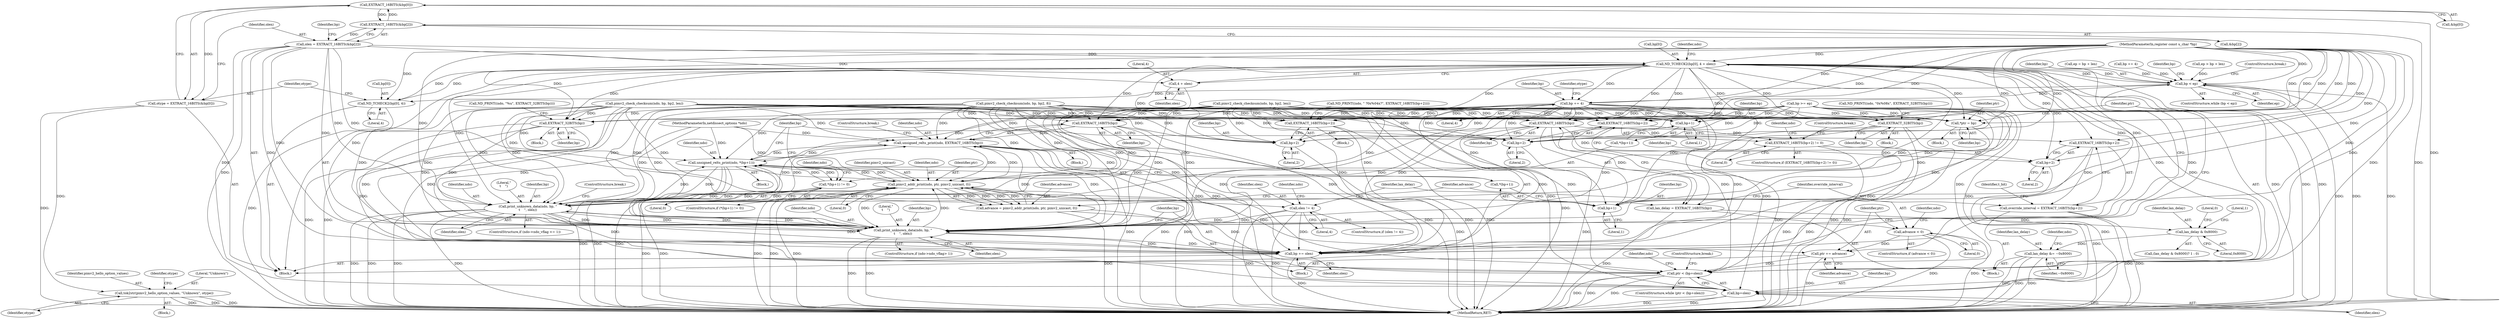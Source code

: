 digraph "0_tcpdump_6fca58f5f9c96749a575f52e20598ad43f5bdf30@pointer" {
"1000281" [label="(Call,EXTRACT_16BITS(&bp[0]))"];
"1000288" [label="(Call,EXTRACT_16BITS(&bp[2]))"];
"1000281" [label="(Call,EXTRACT_16BITS(&bp[0]))"];
"1000279" [label="(Call,otype = EXTRACT_16BITS(&bp[0]))"];
"1000306" [label="(Call,tok2str(pimv2_hello_option_values, \"Unknown\", otype))"];
"1000286" [label="(Call,olen = EXTRACT_16BITS(&bp[2]))"];
"1000293" [label="(Call,ND_TCHECK2(bp[0], 4 + olen))"];
"1000270" [label="(Call,bp < ep)"];
"1000274" [label="(Call,ND_TCHECK2(bp[0], 4))"];
"1000313" [label="(Call,bp += 4)"];
"1000322" [label="(Call,EXTRACT_16BITS(bp))"];
"1000320" [label="(Call,unsigned_relts_print(ndo, EXTRACT_16BITS(bp)))"];
"1000432" [label="(Call,unsigned_relts_print(ndo, *(bp+1)))"];
"1000421" [label="(Call,*(bp+1) != 0)"];
"1000484" [label="(Call,pimv2_addr_print(ndo, ptr, pimv2_unicast, 0))"];
"1000482" [label="(Call,advance = pimv2_addr_print(ndo, ptr, pimv2_unicast, 0))"];
"1000490" [label="(Call,advance < 0)"];
"1000499" [label="(Call,ptr += advance)"];
"1000472" [label="(Call,ptr < (bp+olen))"];
"1000510" [label="(Call,print_unknown_data(ndo, bp, \"\n\t    \", olen))"];
"1000522" [label="(Call,print_unknown_data(ndo, bp, \"\n\t    \", olen))"];
"1000527" [label="(Call,bp += olen)"];
"1000344" [label="(Call,EXTRACT_16BITS(bp))"];
"1000342" [label="(Call,lan_delay = EXTRACT_16BITS(bp))"];
"1000355" [label="(Call,lan_delay & 0x8000)"];
"1000360" [label="(Call,lan_delay &= ~0x8000)"];
"1000348" [label="(Call,EXTRACT_16BITS(bp+2))"];
"1000346" [label="(Call,override_interval = EXTRACT_16BITS(bp+2))"];
"1000349" [label="(Call,bp+2)"];
"1000391" [label="(Call,EXTRACT_32BITS(bp))"];
"1000409" [label="(Call,EXTRACT_32BITS(bp))"];
"1000423" [label="(Call,bp+1)"];
"1000435" [label="(Call,bp+1)"];
"1000440" [label="(Call,EXTRACT_16BITS(bp+2))"];
"1000439" [label="(Call,EXTRACT_16BITS(bp+2) != 0)"];
"1000441" [label="(Call,bp+2)"];
"1000451" [label="(Call,EXTRACT_16BITS(bp+2))"];
"1000452" [label="(Call,bp+2)"];
"1000468" [label="(Call,*ptr = bp)"];
"1000474" [label="(Call,bp+olen)"];
"1000297" [label="(Call,4 + olen)"];
"1000327" [label="(Call,olen != 4)"];
"1000281" [label="(Call,EXTRACT_16BITS(&bp[0]))"];
"1000321" [label="(Identifier,ndo)"];
"1000473" [label="(Identifier,ptr)"];
"1000410" [label="(Identifier,bp)"];
"1000273" [label="(Block,)"];
"1000421" [label="(Call,*(bp+1) != 0)"];
"1000354" [label="(Call,(lan_delay & 0x8000)? 1 : 0)"];
"1000483" [label="(Identifier,advance)"];
"1000439" [label="(Call,EXTRACT_16BITS(bp+2) != 0)"];
"1000486" [label="(Identifier,ptr)"];
"1000266" [label="(Call,bp += 4)"];
"1000425" [label="(Literal,1)"];
"1000454" [label="(Literal,2)"];
"1000443" [label="(Literal,2)"];
"1000347" [label="(Identifier,override_interval)"];
"1000446" [label="(Call,ND_PRINT((ndo, \" ?0x%04x?\", EXTRACT_16BITS(bp+2))))"];
"1000426" [label="(Literal,0)"];
"1000327" [label="(Call,olen != 4)"];
"1000302" [label="(Identifier,ndo)"];
"1000432" [label="(Call,unsigned_relts_print(ndo, *(bp+1)))"];
"1000270" [label="(Call,bp < ep)"];
"1000309" [label="(Identifier,otype)"];
"1000440" [label="(Call,EXTRACT_16BITS(bp+2))"];
"1000529" [label="(Identifier,olen)"];
"1000328" [label="(Identifier,olen)"];
"1000513" [label="(Literal,\"\n\t    \")"];
"1000350" [label="(Identifier,bp)"];
"1000287" [label="(Identifier,olen)"];
"1000271" [label="(Identifier,bp)"];
"1000311" [label="(Identifier,otype)"];
"1000516" [label="(ControlStructure,if (ndo->ndo_vflag> 1))"];
"1000435" [label="(Call,bp+1)"];
"1000407" [label="(Block,)"];
"1000230" [label="(Call,pimv2_check_checksum(ndo, bp, bp2, len))"];
"1000471" [label="(ControlStructure,while (ptr < (bp+olen)))"];
"1000280" [label="(Identifier,otype)"];
"1000514" [label="(Identifier,olen)"];
"1000391" [label="(Call,EXTRACT_32BITS(bp))"];
"1000356" [label="(Identifier,lan_delay)"];
"1000355" [label="(Call,lan_delay & 0x8000)"];
"1000314" [label="(Identifier,bp)"];
"1000293" [label="(Call,ND_TCHECK2(bp[0], 4 + olen))"];
"1000500" [label="(Identifier,ptr)"];
"1000488" [label="(Literal,0)"];
"1000448" [label="(Identifier,ndo)"];
"1000282" [label="(Call,&bp[0])"];
"1000269" [label="(ControlStructure,while (bp < ep))"];
"1000323" [label="(Identifier,bp)"];
"1000121" [label="(MethodParameterIn,register const u_char *bp)"];
"1000526" [label="(Identifier,olen)"];
"1000404" [label="(Call,ND_PRINT((ndo, \"0x%08x\", EXTRACT_32BITS(bp))))"];
"1000333" [label="(Identifier,ndo)"];
"1000359" [label="(Literal,0)"];
"1000286" [label="(Call,olen = EXTRACT_16BITS(&bp[2]))"];
"1000320" [label="(Call,unsigned_relts_print(ndo, EXTRACT_16BITS(bp)))"];
"1000318" [label="(Block,)"];
"1000343" [label="(Identifier,lan_delay)"];
"1000348" [label="(Call,EXTRACT_16BITS(bp+2))"];
"1000289" [label="(Call,&bp[2])"];
"1000324" [label="(ControlStructure,break;)"];
"1000322" [label="(Call,EXTRACT_16BITS(bp))"];
"1000274" [label="(Call,ND_TCHECK2(bp[0], 4))"];
"1000276" [label="(Identifier,bp)"];
"1000294" [label="(Call,bp[0])"];
"1000528" [label="(Identifier,bp)"];
"1000504" [label="(ControlStructure,if (ndo->ndo_vflag <= 1))"];
"1000308" [label="(Literal,\"Unknown\")"];
"1000361" [label="(Identifier,lan_delay)"];
"1000455" [label="(ControlStructure,break;)"];
"1000342" [label="(Call,lan_delay = EXTRACT_16BITS(bp))"];
"1001547" [label="(MethodReturn,RET)"];
"1000288" [label="(Call,EXTRACT_16BITS(&bp[2]))"];
"1000523" [label="(Identifier,ndo)"];
"1000437" [label="(Literal,1)"];
"1000453" [label="(Identifier,bp)"];
"1000147" [label="(Call,ep > bp + len)"];
"1000317" [label="(Identifier,otype)"];
"1000515" [label="(ControlStructure,break;)"];
"1000306" [label="(Call,tok2str(pimv2_hello_option_values, \"Unknown\", otype))"];
"1000430" [label="(Identifier,ndo)"];
"1000349" [label="(Call,bp+2)"];
"1000452" [label="(Call,bp+2)"];
"1000423" [label="(Call,bp+1)"];
"1000472" [label="(Call,ptr < (bp+olen))"];
"1000444" [label="(Literal,0)"];
"1000487" [label="(Identifier,pimv2_unicast)"];
"1000468" [label="(Call,*ptr = bp)"];
"1000499" [label="(Call,ptr += advance)"];
"1000510" [label="(Call,print_unknown_data(ndo, bp, \"\n\t    \", olen))"];
"1000466" [label="(Block,)"];
"1000530" [label="(ControlStructure,break;)"];
"1000353" [label="(Identifier,t_bit)"];
"1000482" [label="(Call,advance = pimv2_addr_print(ndo, ptr, pimv2_unicast, 0))"];
"1000449" [label="(Block,)"];
"1000492" [label="(Literal,0)"];
"1000346" [label="(Call,override_interval = EXTRACT_16BITS(bp+2))"];
"1000272" [label="(Identifier,ep)"];
"1000142" [label="(Call,bp >= ep)"];
"1000295" [label="(Identifier,bp)"];
"1000329" [label="(Literal,4)"];
"1000298" [label="(Literal,4)"];
"1000470" [label="(Identifier,bp)"];
"1000451" [label="(Call,EXTRACT_16BITS(bp+2))"];
"1000485" [label="(Identifier,ndo)"];
"1000496" [label="(Identifier,ndo)"];
"1000360" [label="(Call,lan_delay &= ~0x8000)"];
"1000522" [label="(Call,print_unknown_data(ndo, bp, \"\n\t    \", olen))"];
"1000299" [label="(Identifier,olen)"];
"1000484" [label="(Call,pimv2_addr_print(ndo, ptr, pimv2_unicast, 0))"];
"1000511" [label="(Identifier,ndo)"];
"1000278" [label="(Literal,4)"];
"1000120" [label="(MethodParameterIn,netdissect_options *ndo)"];
"1000469" [label="(Identifier,ptr)"];
"1000305" [label="(Block,)"];
"1000525" [label="(Literal,\"\n\t    \")"];
"1000365" [label="(Identifier,ndo)"];
"1000474" [label="(Call,bp+olen)"];
"1000307" [label="(Identifier,pimv2_hello_option_values)"];
"1000357" [label="(Literal,0x8000)"];
"1000475" [label="(Identifier,bp)"];
"1000433" [label="(Identifier,ndo)"];
"1000313" [label="(Call,bp += 4)"];
"1000209" [label="(Call,pimv2_check_checksum(ndo, bp, bp2, 8))"];
"1000442" [label="(Identifier,bp)"];
"1000491" [label="(Identifier,advance)"];
"1000358" [label="(Literal,1)"];
"1000489" [label="(ControlStructure,if (advance < 0))"];
"1000512" [label="(Identifier,bp)"];
"1000438" [label="(ControlStructure,if (EXTRACT_16BITS(bp+2) != 0))"];
"1000326" [label="(ControlStructure,if (olen != 4))"];
"1000441" [label="(Call,bp+2)"];
"1000501" [label="(Identifier,advance)"];
"1000422" [label="(Call,*(bp+1))"];
"1000490" [label="(Call,advance < 0)"];
"1000427" [label="(Block,)"];
"1000345" [label="(Identifier,bp)"];
"1000524" [label="(Identifier,bp)"];
"1000221" [label="(Call,pimv2_check_checksum(ndo, bp, bp2, len))"];
"1000344" [label="(Call,EXTRACT_16BITS(bp))"];
"1000480" [label="(Identifier,ndo)"];
"1000420" [label="(ControlStructure,if (*(bp+1) != 0))"];
"1000315" [label="(Literal,4)"];
"1000152" [label="(Call,ep = bp + len)"];
"1000477" [label="(Block,)"];
"1000409" [label="(Call,EXTRACT_32BITS(bp))"];
"1000502" [label="(ControlStructure,break;)"];
"1000275" [label="(Call,bp[0])"];
"1000386" [label="(Call,ND_PRINT((ndo, \"%u\", EXTRACT_32BITS(bp))))"];
"1000362" [label="(Identifier,~0x8000)"];
"1000527" [label="(Call,bp += olen)"];
"1000476" [label="(Identifier,olen)"];
"1000279" [label="(Call,otype = EXTRACT_16BITS(&bp[0]))"];
"1000392" [label="(Identifier,bp)"];
"1000297" [label="(Call,4 + olen)"];
"1000436" [label="(Identifier,bp)"];
"1000424" [label="(Identifier,bp)"];
"1000338" [label="(Block,)"];
"1000434" [label="(Call,*(bp+1))"];
"1000389" [label="(Block,)"];
"1000351" [label="(Literal,2)"];
"1000281" -> "1000279"  [label="AST: "];
"1000281" -> "1000282"  [label="CFG: "];
"1000282" -> "1000281"  [label="AST: "];
"1000279" -> "1000281"  [label="CFG: "];
"1000281" -> "1001547"  [label="DDG: "];
"1000281" -> "1000279"  [label="DDG: "];
"1000288" -> "1000281"  [label="DDG: "];
"1000281" -> "1000288"  [label="DDG: "];
"1000288" -> "1000286"  [label="AST: "];
"1000288" -> "1000289"  [label="CFG: "];
"1000289" -> "1000288"  [label="AST: "];
"1000286" -> "1000288"  [label="CFG: "];
"1000288" -> "1001547"  [label="DDG: "];
"1000288" -> "1000286"  [label="DDG: "];
"1000279" -> "1000273"  [label="AST: "];
"1000280" -> "1000279"  [label="AST: "];
"1000287" -> "1000279"  [label="CFG: "];
"1000279" -> "1001547"  [label="DDG: "];
"1000279" -> "1000306"  [label="DDG: "];
"1000306" -> "1000305"  [label="AST: "];
"1000306" -> "1000309"  [label="CFG: "];
"1000307" -> "1000306"  [label="AST: "];
"1000308" -> "1000306"  [label="AST: "];
"1000309" -> "1000306"  [label="AST: "];
"1000311" -> "1000306"  [label="CFG: "];
"1000306" -> "1001547"  [label="DDG: "];
"1000306" -> "1001547"  [label="DDG: "];
"1000306" -> "1001547"  [label="DDG: "];
"1000286" -> "1000273"  [label="AST: "];
"1000287" -> "1000286"  [label="AST: "];
"1000295" -> "1000286"  [label="CFG: "];
"1000286" -> "1001547"  [label="DDG: "];
"1000286" -> "1000293"  [label="DDG: "];
"1000286" -> "1000297"  [label="DDG: "];
"1000286" -> "1000327"  [label="DDG: "];
"1000286" -> "1000472"  [label="DDG: "];
"1000286" -> "1000474"  [label="DDG: "];
"1000286" -> "1000510"  [label="DDG: "];
"1000286" -> "1000522"  [label="DDG: "];
"1000286" -> "1000527"  [label="DDG: "];
"1000293" -> "1000273"  [label="AST: "];
"1000293" -> "1000297"  [label="CFG: "];
"1000294" -> "1000293"  [label="AST: "];
"1000297" -> "1000293"  [label="AST: "];
"1000302" -> "1000293"  [label="CFG: "];
"1000293" -> "1001547"  [label="DDG: "];
"1000293" -> "1001547"  [label="DDG: "];
"1000293" -> "1001547"  [label="DDG: "];
"1000293" -> "1000270"  [label="DDG: "];
"1000293" -> "1000274"  [label="DDG: "];
"1000274" -> "1000293"  [label="DDG: "];
"1000270" -> "1000293"  [label="DDG: "];
"1000121" -> "1000293"  [label="DDG: "];
"1000293" -> "1000313"  [label="DDG: "];
"1000293" -> "1000322"  [label="DDG: "];
"1000293" -> "1000344"  [label="DDG: "];
"1000293" -> "1000348"  [label="DDG: "];
"1000293" -> "1000349"  [label="DDG: "];
"1000293" -> "1000391"  [label="DDG: "];
"1000293" -> "1000409"  [label="DDG: "];
"1000293" -> "1000423"  [label="DDG: "];
"1000293" -> "1000435"  [label="DDG: "];
"1000293" -> "1000440"  [label="DDG: "];
"1000293" -> "1000441"  [label="DDG: "];
"1000293" -> "1000451"  [label="DDG: "];
"1000293" -> "1000452"  [label="DDG: "];
"1000293" -> "1000468"  [label="DDG: "];
"1000293" -> "1000472"  [label="DDG: "];
"1000293" -> "1000474"  [label="DDG: "];
"1000293" -> "1000510"  [label="DDG: "];
"1000293" -> "1000522"  [label="DDG: "];
"1000293" -> "1000527"  [label="DDG: "];
"1000270" -> "1000269"  [label="AST: "];
"1000270" -> "1000272"  [label="CFG: "];
"1000271" -> "1000270"  [label="AST: "];
"1000272" -> "1000270"  [label="AST: "];
"1000276" -> "1000270"  [label="CFG: "];
"1000530" -> "1000270"  [label="CFG: "];
"1000270" -> "1001547"  [label="DDG: "];
"1000270" -> "1001547"  [label="DDG: "];
"1000270" -> "1001547"  [label="DDG: "];
"1000527" -> "1000270"  [label="DDG: "];
"1000266" -> "1000270"  [label="DDG: "];
"1000121" -> "1000270"  [label="DDG: "];
"1000147" -> "1000270"  [label="DDG: "];
"1000152" -> "1000270"  [label="DDG: "];
"1000270" -> "1000274"  [label="DDG: "];
"1000270" -> "1000313"  [label="DDG: "];
"1000274" -> "1000273"  [label="AST: "];
"1000274" -> "1000278"  [label="CFG: "];
"1000275" -> "1000274"  [label="AST: "];
"1000278" -> "1000274"  [label="AST: "];
"1000280" -> "1000274"  [label="CFG: "];
"1000274" -> "1001547"  [label="DDG: "];
"1000121" -> "1000274"  [label="DDG: "];
"1000313" -> "1000273"  [label="AST: "];
"1000313" -> "1000315"  [label="CFG: "];
"1000314" -> "1000313"  [label="AST: "];
"1000315" -> "1000313"  [label="AST: "];
"1000317" -> "1000313"  [label="CFG: "];
"1000313" -> "1001547"  [label="DDG: "];
"1000121" -> "1000313"  [label="DDG: "];
"1000313" -> "1000322"  [label="DDG: "];
"1000313" -> "1000344"  [label="DDG: "];
"1000313" -> "1000391"  [label="DDG: "];
"1000313" -> "1000409"  [label="DDG: "];
"1000313" -> "1000423"  [label="DDG: "];
"1000313" -> "1000435"  [label="DDG: "];
"1000313" -> "1000440"  [label="DDG: "];
"1000313" -> "1000441"  [label="DDG: "];
"1000313" -> "1000451"  [label="DDG: "];
"1000313" -> "1000452"  [label="DDG: "];
"1000313" -> "1000468"  [label="DDG: "];
"1000313" -> "1000472"  [label="DDG: "];
"1000313" -> "1000474"  [label="DDG: "];
"1000313" -> "1000510"  [label="DDG: "];
"1000313" -> "1000522"  [label="DDG: "];
"1000313" -> "1000527"  [label="DDG: "];
"1000322" -> "1000320"  [label="AST: "];
"1000322" -> "1000323"  [label="CFG: "];
"1000323" -> "1000322"  [label="AST: "];
"1000320" -> "1000322"  [label="CFG: "];
"1000322" -> "1001547"  [label="DDG: "];
"1000322" -> "1000320"  [label="DDG: "];
"1000221" -> "1000322"  [label="DDG: "];
"1000230" -> "1000322"  [label="DDG: "];
"1000209" -> "1000322"  [label="DDG: "];
"1000121" -> "1000322"  [label="DDG: "];
"1000142" -> "1000322"  [label="DDG: "];
"1000322" -> "1000522"  [label="DDG: "];
"1000322" -> "1000527"  [label="DDG: "];
"1000320" -> "1000318"  [label="AST: "];
"1000321" -> "1000320"  [label="AST: "];
"1000324" -> "1000320"  [label="CFG: "];
"1000320" -> "1001547"  [label="DDG: "];
"1000320" -> "1001547"  [label="DDG: "];
"1000320" -> "1001547"  [label="DDG: "];
"1000209" -> "1000320"  [label="DDG: "];
"1000510" -> "1000320"  [label="DDG: "];
"1000221" -> "1000320"  [label="DDG: "];
"1000230" -> "1000320"  [label="DDG: "];
"1000432" -> "1000320"  [label="DDG: "];
"1000484" -> "1000320"  [label="DDG: "];
"1000522" -> "1000320"  [label="DDG: "];
"1000120" -> "1000320"  [label="DDG: "];
"1000320" -> "1000432"  [label="DDG: "];
"1000320" -> "1000484"  [label="DDG: "];
"1000320" -> "1000510"  [label="DDG: "];
"1000320" -> "1000522"  [label="DDG: "];
"1000432" -> "1000427"  [label="AST: "];
"1000432" -> "1000434"  [label="CFG: "];
"1000433" -> "1000432"  [label="AST: "];
"1000434" -> "1000432"  [label="AST: "];
"1000442" -> "1000432"  [label="CFG: "];
"1000432" -> "1001547"  [label="DDG: "];
"1000432" -> "1001547"  [label="DDG: "];
"1000432" -> "1001547"  [label="DDG: "];
"1000432" -> "1000421"  [label="DDG: "];
"1000209" -> "1000432"  [label="DDG: "];
"1000510" -> "1000432"  [label="DDG: "];
"1000221" -> "1000432"  [label="DDG: "];
"1000230" -> "1000432"  [label="DDG: "];
"1000484" -> "1000432"  [label="DDG: "];
"1000522" -> "1000432"  [label="DDG: "];
"1000120" -> "1000432"  [label="DDG: "];
"1000421" -> "1000432"  [label="DDG: "];
"1000432" -> "1000484"  [label="DDG: "];
"1000432" -> "1000510"  [label="DDG: "];
"1000432" -> "1000522"  [label="DDG: "];
"1000421" -> "1000420"  [label="AST: "];
"1000421" -> "1000426"  [label="CFG: "];
"1000422" -> "1000421"  [label="AST: "];
"1000426" -> "1000421"  [label="AST: "];
"1000430" -> "1000421"  [label="CFG: "];
"1000442" -> "1000421"  [label="CFG: "];
"1000421" -> "1001547"  [label="DDG: "];
"1000421" -> "1001547"  [label="DDG: "];
"1000484" -> "1000482"  [label="AST: "];
"1000484" -> "1000488"  [label="CFG: "];
"1000485" -> "1000484"  [label="AST: "];
"1000486" -> "1000484"  [label="AST: "];
"1000487" -> "1000484"  [label="AST: "];
"1000488" -> "1000484"  [label="AST: "];
"1000482" -> "1000484"  [label="CFG: "];
"1000484" -> "1001547"  [label="DDG: "];
"1000484" -> "1001547"  [label="DDG: "];
"1000484" -> "1001547"  [label="DDG: "];
"1000484" -> "1000482"  [label="DDG: "];
"1000484" -> "1000482"  [label="DDG: "];
"1000484" -> "1000482"  [label="DDG: "];
"1000484" -> "1000482"  [label="DDG: "];
"1000209" -> "1000484"  [label="DDG: "];
"1000510" -> "1000484"  [label="DDG: "];
"1000221" -> "1000484"  [label="DDG: "];
"1000230" -> "1000484"  [label="DDG: "];
"1000522" -> "1000484"  [label="DDG: "];
"1000120" -> "1000484"  [label="DDG: "];
"1000472" -> "1000484"  [label="DDG: "];
"1000484" -> "1000499"  [label="DDG: "];
"1000484" -> "1000510"  [label="DDG: "];
"1000484" -> "1000522"  [label="DDG: "];
"1000482" -> "1000477"  [label="AST: "];
"1000483" -> "1000482"  [label="AST: "];
"1000491" -> "1000482"  [label="CFG: "];
"1000482" -> "1001547"  [label="DDG: "];
"1000482" -> "1000490"  [label="DDG: "];
"1000490" -> "1000489"  [label="AST: "];
"1000490" -> "1000492"  [label="CFG: "];
"1000491" -> "1000490"  [label="AST: "];
"1000492" -> "1000490"  [label="AST: "];
"1000496" -> "1000490"  [label="CFG: "];
"1000500" -> "1000490"  [label="CFG: "];
"1000490" -> "1001547"  [label="DDG: "];
"1000490" -> "1001547"  [label="DDG: "];
"1000490" -> "1000499"  [label="DDG: "];
"1000499" -> "1000477"  [label="AST: "];
"1000499" -> "1000501"  [label="CFG: "];
"1000500" -> "1000499"  [label="AST: "];
"1000501" -> "1000499"  [label="AST: "];
"1000473" -> "1000499"  [label="CFG: "];
"1000499" -> "1001547"  [label="DDG: "];
"1000499" -> "1000472"  [label="DDG: "];
"1000472" -> "1000471"  [label="AST: "];
"1000472" -> "1000474"  [label="CFG: "];
"1000473" -> "1000472"  [label="AST: "];
"1000474" -> "1000472"  [label="AST: "];
"1000480" -> "1000472"  [label="CFG: "];
"1000502" -> "1000472"  [label="CFG: "];
"1000472" -> "1001547"  [label="DDG: "];
"1000472" -> "1001547"  [label="DDG: "];
"1000472" -> "1001547"  [label="DDG: "];
"1000468" -> "1000472"  [label="DDG: "];
"1000121" -> "1000472"  [label="DDG: "];
"1000221" -> "1000472"  [label="DDG: "];
"1000230" -> "1000472"  [label="DDG: "];
"1000209" -> "1000472"  [label="DDG: "];
"1000142" -> "1000472"  [label="DDG: "];
"1000510" -> "1000504"  [label="AST: "];
"1000510" -> "1000514"  [label="CFG: "];
"1000511" -> "1000510"  [label="AST: "];
"1000512" -> "1000510"  [label="AST: "];
"1000513" -> "1000510"  [label="AST: "];
"1000514" -> "1000510"  [label="AST: "];
"1000515" -> "1000510"  [label="CFG: "];
"1000510" -> "1001547"  [label="DDG: "];
"1000510" -> "1001547"  [label="DDG: "];
"1000510" -> "1001547"  [label="DDG: "];
"1000510" -> "1001547"  [label="DDG: "];
"1000209" -> "1000510"  [label="DDG: "];
"1000209" -> "1000510"  [label="DDG: "];
"1000221" -> "1000510"  [label="DDG: "];
"1000221" -> "1000510"  [label="DDG: "];
"1000230" -> "1000510"  [label="DDG: "];
"1000230" -> "1000510"  [label="DDG: "];
"1000522" -> "1000510"  [label="DDG: "];
"1000120" -> "1000510"  [label="DDG: "];
"1000121" -> "1000510"  [label="DDG: "];
"1000142" -> "1000510"  [label="DDG: "];
"1000510" -> "1000522"  [label="DDG: "];
"1000510" -> "1000522"  [label="DDG: "];
"1000510" -> "1000522"  [label="DDG: "];
"1000510" -> "1000527"  [label="DDG: "];
"1000510" -> "1000527"  [label="DDG: "];
"1000522" -> "1000516"  [label="AST: "];
"1000522" -> "1000526"  [label="CFG: "];
"1000523" -> "1000522"  [label="AST: "];
"1000524" -> "1000522"  [label="AST: "];
"1000525" -> "1000522"  [label="AST: "];
"1000526" -> "1000522"  [label="AST: "];
"1000528" -> "1000522"  [label="CFG: "];
"1000522" -> "1001547"  [label="DDG: "];
"1000522" -> "1001547"  [label="DDG: "];
"1000209" -> "1000522"  [label="DDG: "];
"1000209" -> "1000522"  [label="DDG: "];
"1000221" -> "1000522"  [label="DDG: "];
"1000221" -> "1000522"  [label="DDG: "];
"1000230" -> "1000522"  [label="DDG: "];
"1000230" -> "1000522"  [label="DDG: "];
"1000120" -> "1000522"  [label="DDG: "];
"1000391" -> "1000522"  [label="DDG: "];
"1000409" -> "1000522"  [label="DDG: "];
"1000121" -> "1000522"  [label="DDG: "];
"1000142" -> "1000522"  [label="DDG: "];
"1000344" -> "1000522"  [label="DDG: "];
"1000327" -> "1000522"  [label="DDG: "];
"1000522" -> "1000527"  [label="DDG: "];
"1000522" -> "1000527"  [label="DDG: "];
"1000527" -> "1000273"  [label="AST: "];
"1000527" -> "1000529"  [label="CFG: "];
"1000528" -> "1000527"  [label="AST: "];
"1000529" -> "1000527"  [label="AST: "];
"1000271" -> "1000527"  [label="CFG: "];
"1000527" -> "1001547"  [label="DDG: "];
"1000327" -> "1000527"  [label="DDG: "];
"1000221" -> "1000527"  [label="DDG: "];
"1000391" -> "1000527"  [label="DDG: "];
"1000230" -> "1000527"  [label="DDG: "];
"1000209" -> "1000527"  [label="DDG: "];
"1000409" -> "1000527"  [label="DDG: "];
"1000121" -> "1000527"  [label="DDG: "];
"1000142" -> "1000527"  [label="DDG: "];
"1000344" -> "1000527"  [label="DDG: "];
"1000344" -> "1000342"  [label="AST: "];
"1000344" -> "1000345"  [label="CFG: "];
"1000345" -> "1000344"  [label="AST: "];
"1000342" -> "1000344"  [label="CFG: "];
"1000344" -> "1000342"  [label="DDG: "];
"1000221" -> "1000344"  [label="DDG: "];
"1000230" -> "1000344"  [label="DDG: "];
"1000209" -> "1000344"  [label="DDG: "];
"1000121" -> "1000344"  [label="DDG: "];
"1000142" -> "1000344"  [label="DDG: "];
"1000344" -> "1000348"  [label="DDG: "];
"1000344" -> "1000349"  [label="DDG: "];
"1000342" -> "1000338"  [label="AST: "];
"1000343" -> "1000342"  [label="AST: "];
"1000347" -> "1000342"  [label="CFG: "];
"1000342" -> "1001547"  [label="DDG: "];
"1000342" -> "1000355"  [label="DDG: "];
"1000355" -> "1000354"  [label="AST: "];
"1000355" -> "1000357"  [label="CFG: "];
"1000356" -> "1000355"  [label="AST: "];
"1000357" -> "1000355"  [label="AST: "];
"1000358" -> "1000355"  [label="CFG: "];
"1000359" -> "1000355"  [label="CFG: "];
"1000355" -> "1000360"  [label="DDG: "];
"1000360" -> "1000338"  [label="AST: "];
"1000360" -> "1000362"  [label="CFG: "];
"1000361" -> "1000360"  [label="AST: "];
"1000362" -> "1000360"  [label="AST: "];
"1000365" -> "1000360"  [label="CFG: "];
"1000360" -> "1001547"  [label="DDG: "];
"1000360" -> "1001547"  [label="DDG: "];
"1000360" -> "1001547"  [label="DDG: "];
"1000348" -> "1000346"  [label="AST: "];
"1000348" -> "1000349"  [label="CFG: "];
"1000349" -> "1000348"  [label="AST: "];
"1000346" -> "1000348"  [label="CFG: "];
"1000348" -> "1001547"  [label="DDG: "];
"1000348" -> "1000346"  [label="DDG: "];
"1000121" -> "1000348"  [label="DDG: "];
"1000346" -> "1000338"  [label="AST: "];
"1000347" -> "1000346"  [label="AST: "];
"1000353" -> "1000346"  [label="CFG: "];
"1000346" -> "1001547"  [label="DDG: "];
"1000346" -> "1001547"  [label="DDG: "];
"1000349" -> "1000351"  [label="CFG: "];
"1000350" -> "1000349"  [label="AST: "];
"1000351" -> "1000349"  [label="AST: "];
"1000349" -> "1001547"  [label="DDG: "];
"1000121" -> "1000349"  [label="DDG: "];
"1000391" -> "1000389"  [label="AST: "];
"1000391" -> "1000392"  [label="CFG: "];
"1000392" -> "1000391"  [label="AST: "];
"1000386" -> "1000391"  [label="CFG: "];
"1000391" -> "1001547"  [label="DDG: "];
"1000391" -> "1001547"  [label="DDG: "];
"1000221" -> "1000391"  [label="DDG: "];
"1000230" -> "1000391"  [label="DDG: "];
"1000209" -> "1000391"  [label="DDG: "];
"1000121" -> "1000391"  [label="DDG: "];
"1000142" -> "1000391"  [label="DDG: "];
"1000409" -> "1000407"  [label="AST: "];
"1000409" -> "1000410"  [label="CFG: "];
"1000410" -> "1000409"  [label="AST: "];
"1000404" -> "1000409"  [label="CFG: "];
"1000409" -> "1001547"  [label="DDG: "];
"1000409" -> "1001547"  [label="DDG: "];
"1000221" -> "1000409"  [label="DDG: "];
"1000230" -> "1000409"  [label="DDG: "];
"1000209" -> "1000409"  [label="DDG: "];
"1000121" -> "1000409"  [label="DDG: "];
"1000142" -> "1000409"  [label="DDG: "];
"1000423" -> "1000422"  [label="AST: "];
"1000423" -> "1000425"  [label="CFG: "];
"1000424" -> "1000423"  [label="AST: "];
"1000425" -> "1000423"  [label="AST: "];
"1000422" -> "1000423"  [label="CFG: "];
"1000221" -> "1000423"  [label="DDG: "];
"1000230" -> "1000423"  [label="DDG: "];
"1000209" -> "1000423"  [label="DDG: "];
"1000121" -> "1000423"  [label="DDG: "];
"1000142" -> "1000423"  [label="DDG: "];
"1000435" -> "1000434"  [label="AST: "];
"1000435" -> "1000437"  [label="CFG: "];
"1000436" -> "1000435"  [label="AST: "];
"1000437" -> "1000435"  [label="AST: "];
"1000434" -> "1000435"  [label="CFG: "];
"1000121" -> "1000435"  [label="DDG: "];
"1000221" -> "1000435"  [label="DDG: "];
"1000230" -> "1000435"  [label="DDG: "];
"1000209" -> "1000435"  [label="DDG: "];
"1000142" -> "1000435"  [label="DDG: "];
"1000440" -> "1000439"  [label="AST: "];
"1000440" -> "1000441"  [label="CFG: "];
"1000441" -> "1000440"  [label="AST: "];
"1000444" -> "1000440"  [label="CFG: "];
"1000440" -> "1001547"  [label="DDG: "];
"1000440" -> "1000439"  [label="DDG: "];
"1000121" -> "1000440"  [label="DDG: "];
"1000221" -> "1000440"  [label="DDG: "];
"1000230" -> "1000440"  [label="DDG: "];
"1000209" -> "1000440"  [label="DDG: "];
"1000142" -> "1000440"  [label="DDG: "];
"1000439" -> "1000438"  [label="AST: "];
"1000439" -> "1000444"  [label="CFG: "];
"1000444" -> "1000439"  [label="AST: "];
"1000448" -> "1000439"  [label="CFG: "];
"1000455" -> "1000439"  [label="CFG: "];
"1000439" -> "1001547"  [label="DDG: "];
"1000439" -> "1001547"  [label="DDG: "];
"1000441" -> "1000443"  [label="CFG: "];
"1000442" -> "1000441"  [label="AST: "];
"1000443" -> "1000441"  [label="AST: "];
"1000441" -> "1001547"  [label="DDG: "];
"1000121" -> "1000441"  [label="DDG: "];
"1000221" -> "1000441"  [label="DDG: "];
"1000230" -> "1000441"  [label="DDG: "];
"1000209" -> "1000441"  [label="DDG: "];
"1000142" -> "1000441"  [label="DDG: "];
"1000451" -> "1000449"  [label="AST: "];
"1000451" -> "1000452"  [label="CFG: "];
"1000452" -> "1000451"  [label="AST: "];
"1000446" -> "1000451"  [label="CFG: "];
"1000451" -> "1001547"  [label="DDG: "];
"1000451" -> "1001547"  [label="DDG: "];
"1000121" -> "1000451"  [label="DDG: "];
"1000221" -> "1000451"  [label="DDG: "];
"1000230" -> "1000451"  [label="DDG: "];
"1000209" -> "1000451"  [label="DDG: "];
"1000142" -> "1000451"  [label="DDG: "];
"1000452" -> "1000454"  [label="CFG: "];
"1000453" -> "1000452"  [label="AST: "];
"1000454" -> "1000452"  [label="AST: "];
"1000452" -> "1001547"  [label="DDG: "];
"1000121" -> "1000452"  [label="DDG: "];
"1000221" -> "1000452"  [label="DDG: "];
"1000230" -> "1000452"  [label="DDG: "];
"1000209" -> "1000452"  [label="DDG: "];
"1000142" -> "1000452"  [label="DDG: "];
"1000468" -> "1000466"  [label="AST: "];
"1000468" -> "1000470"  [label="CFG: "];
"1000469" -> "1000468"  [label="AST: "];
"1000470" -> "1000468"  [label="AST: "];
"1000473" -> "1000468"  [label="CFG: "];
"1000221" -> "1000468"  [label="DDG: "];
"1000230" -> "1000468"  [label="DDG: "];
"1000209" -> "1000468"  [label="DDG: "];
"1000121" -> "1000468"  [label="DDG: "];
"1000142" -> "1000468"  [label="DDG: "];
"1000474" -> "1000476"  [label="CFG: "];
"1000475" -> "1000474"  [label="AST: "];
"1000476" -> "1000474"  [label="AST: "];
"1000474" -> "1001547"  [label="DDG: "];
"1000474" -> "1001547"  [label="DDG: "];
"1000121" -> "1000474"  [label="DDG: "];
"1000221" -> "1000474"  [label="DDG: "];
"1000230" -> "1000474"  [label="DDG: "];
"1000209" -> "1000474"  [label="DDG: "];
"1000142" -> "1000474"  [label="DDG: "];
"1000297" -> "1000299"  [label="CFG: "];
"1000298" -> "1000297"  [label="AST: "];
"1000299" -> "1000297"  [label="AST: "];
"1000297" -> "1001547"  [label="DDG: "];
"1000327" -> "1000326"  [label="AST: "];
"1000327" -> "1000329"  [label="CFG: "];
"1000328" -> "1000327"  [label="AST: "];
"1000329" -> "1000327"  [label="AST: "];
"1000333" -> "1000327"  [label="CFG: "];
"1000343" -> "1000327"  [label="CFG: "];
"1000327" -> "1001547"  [label="DDG: "];
"1000327" -> "1001547"  [label="DDG: "];
}
